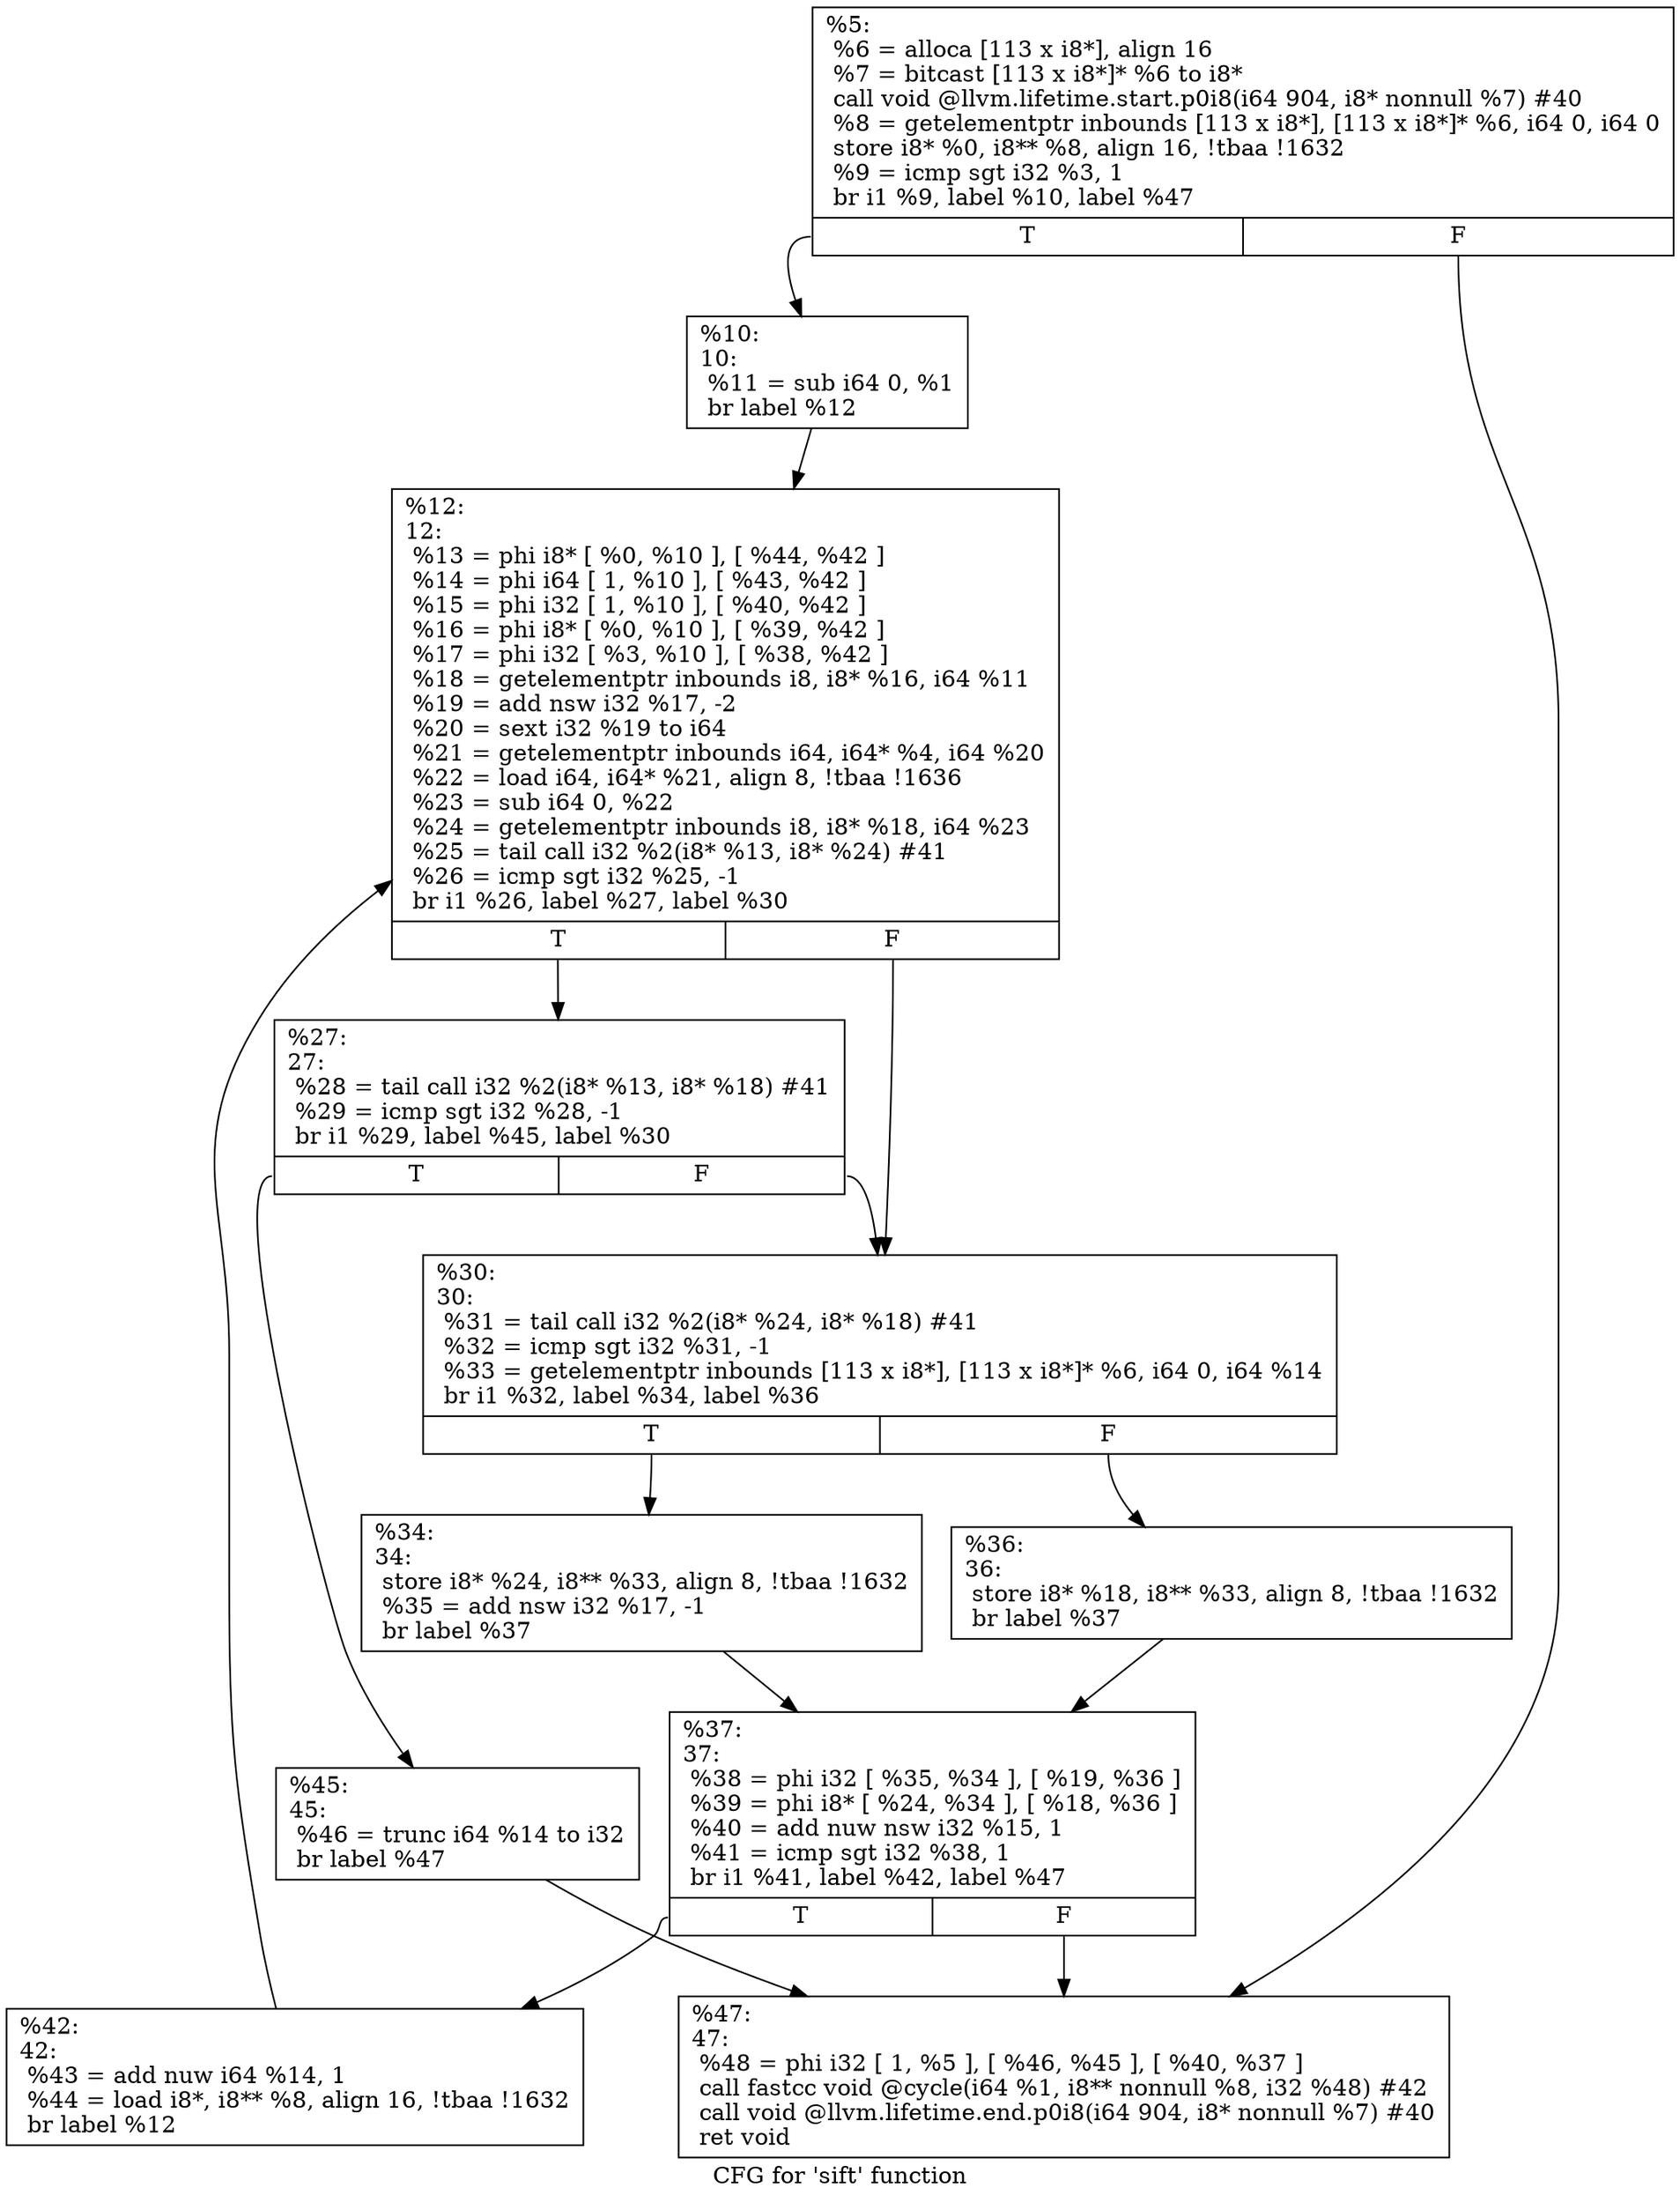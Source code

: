 digraph "CFG for 'sift' function" {
	label="CFG for 'sift' function";

	Node0x197b290 [shape=record,label="{%5:\l  %6 = alloca [113 x i8*], align 16\l  %7 = bitcast [113 x i8*]* %6 to i8*\l  call void @llvm.lifetime.start.p0i8(i64 904, i8* nonnull %7) #40\l  %8 = getelementptr inbounds [113 x i8*], [113 x i8*]* %6, i64 0, i64 0\l  store i8* %0, i8** %8, align 16, !tbaa !1632\l  %9 = icmp sgt i32 %3, 1\l  br i1 %9, label %10, label %47\l|{<s0>T|<s1>F}}"];
	Node0x197b290:s0 -> Node0x197b410;
	Node0x197b290:s1 -> Node0x197b6e0;
	Node0x197b410 [shape=record,label="{%10:\l10:                                               \l  %11 = sub i64 0, %1\l  br label %12\l}"];
	Node0x197b410 -> Node0x197b460;
	Node0x197b460 [shape=record,label="{%12:\l12:                                               \l  %13 = phi i8* [ %0, %10 ], [ %44, %42 ]\l  %14 = phi i64 [ 1, %10 ], [ %43, %42 ]\l  %15 = phi i32 [ 1, %10 ], [ %40, %42 ]\l  %16 = phi i8* [ %0, %10 ], [ %39, %42 ]\l  %17 = phi i32 [ %3, %10 ], [ %38, %42 ]\l  %18 = getelementptr inbounds i8, i8* %16, i64 %11\l  %19 = add nsw i32 %17, -2\l  %20 = sext i32 %19 to i64\l  %21 = getelementptr inbounds i64, i64* %4, i64 %20\l  %22 = load i64, i64* %21, align 8, !tbaa !1636\l  %23 = sub i64 0, %22\l  %24 = getelementptr inbounds i8, i8* %18, i64 %23\l  %25 = tail call i32 %2(i8* %13, i8* %24) #41\l  %26 = icmp sgt i32 %25, -1\l  br i1 %26, label %27, label %30\l|{<s0>T|<s1>F}}"];
	Node0x197b460:s0 -> Node0x197b4b0;
	Node0x197b460:s1 -> Node0x197b500;
	Node0x197b4b0 [shape=record,label="{%27:\l27:                                               \l  %28 = tail call i32 %2(i8* %13, i8* %18) #41\l  %29 = icmp sgt i32 %28, -1\l  br i1 %29, label %45, label %30\l|{<s0>T|<s1>F}}"];
	Node0x197b4b0:s0 -> Node0x197b690;
	Node0x197b4b0:s1 -> Node0x197b500;
	Node0x197b500 [shape=record,label="{%30:\l30:                                               \l  %31 = tail call i32 %2(i8* %24, i8* %18) #41\l  %32 = icmp sgt i32 %31, -1\l  %33 = getelementptr inbounds [113 x i8*], [113 x i8*]* %6, i64 0, i64 %14\l  br i1 %32, label %34, label %36\l|{<s0>T|<s1>F}}"];
	Node0x197b500:s0 -> Node0x197b550;
	Node0x197b500:s1 -> Node0x197b5a0;
	Node0x197b550 [shape=record,label="{%34:\l34:                                               \l  store i8* %24, i8** %33, align 8, !tbaa !1632\l  %35 = add nsw i32 %17, -1\l  br label %37\l}"];
	Node0x197b550 -> Node0x197b5f0;
	Node0x197b5a0 [shape=record,label="{%36:\l36:                                               \l  store i8* %18, i8** %33, align 8, !tbaa !1632\l  br label %37\l}"];
	Node0x197b5a0 -> Node0x197b5f0;
	Node0x197b5f0 [shape=record,label="{%37:\l37:                                               \l  %38 = phi i32 [ %35, %34 ], [ %19, %36 ]\l  %39 = phi i8* [ %24, %34 ], [ %18, %36 ]\l  %40 = add nuw nsw i32 %15, 1\l  %41 = icmp sgt i32 %38, 1\l  br i1 %41, label %42, label %47\l|{<s0>T|<s1>F}}"];
	Node0x197b5f0:s0 -> Node0x197b640;
	Node0x197b5f0:s1 -> Node0x197b6e0;
	Node0x197b640 [shape=record,label="{%42:\l42:                                               \l  %43 = add nuw i64 %14, 1\l  %44 = load i8*, i8** %8, align 16, !tbaa !1632\l  br label %12\l}"];
	Node0x197b640 -> Node0x197b460;
	Node0x197b690 [shape=record,label="{%45:\l45:                                               \l  %46 = trunc i64 %14 to i32\l  br label %47\l}"];
	Node0x197b690 -> Node0x197b6e0;
	Node0x197b6e0 [shape=record,label="{%47:\l47:                                               \l  %48 = phi i32 [ 1, %5 ], [ %46, %45 ], [ %40, %37 ]\l  call fastcc void @cycle(i64 %1, i8** nonnull %8, i32 %48) #42\l  call void @llvm.lifetime.end.p0i8(i64 904, i8* nonnull %7) #40\l  ret void\l}"];
}
